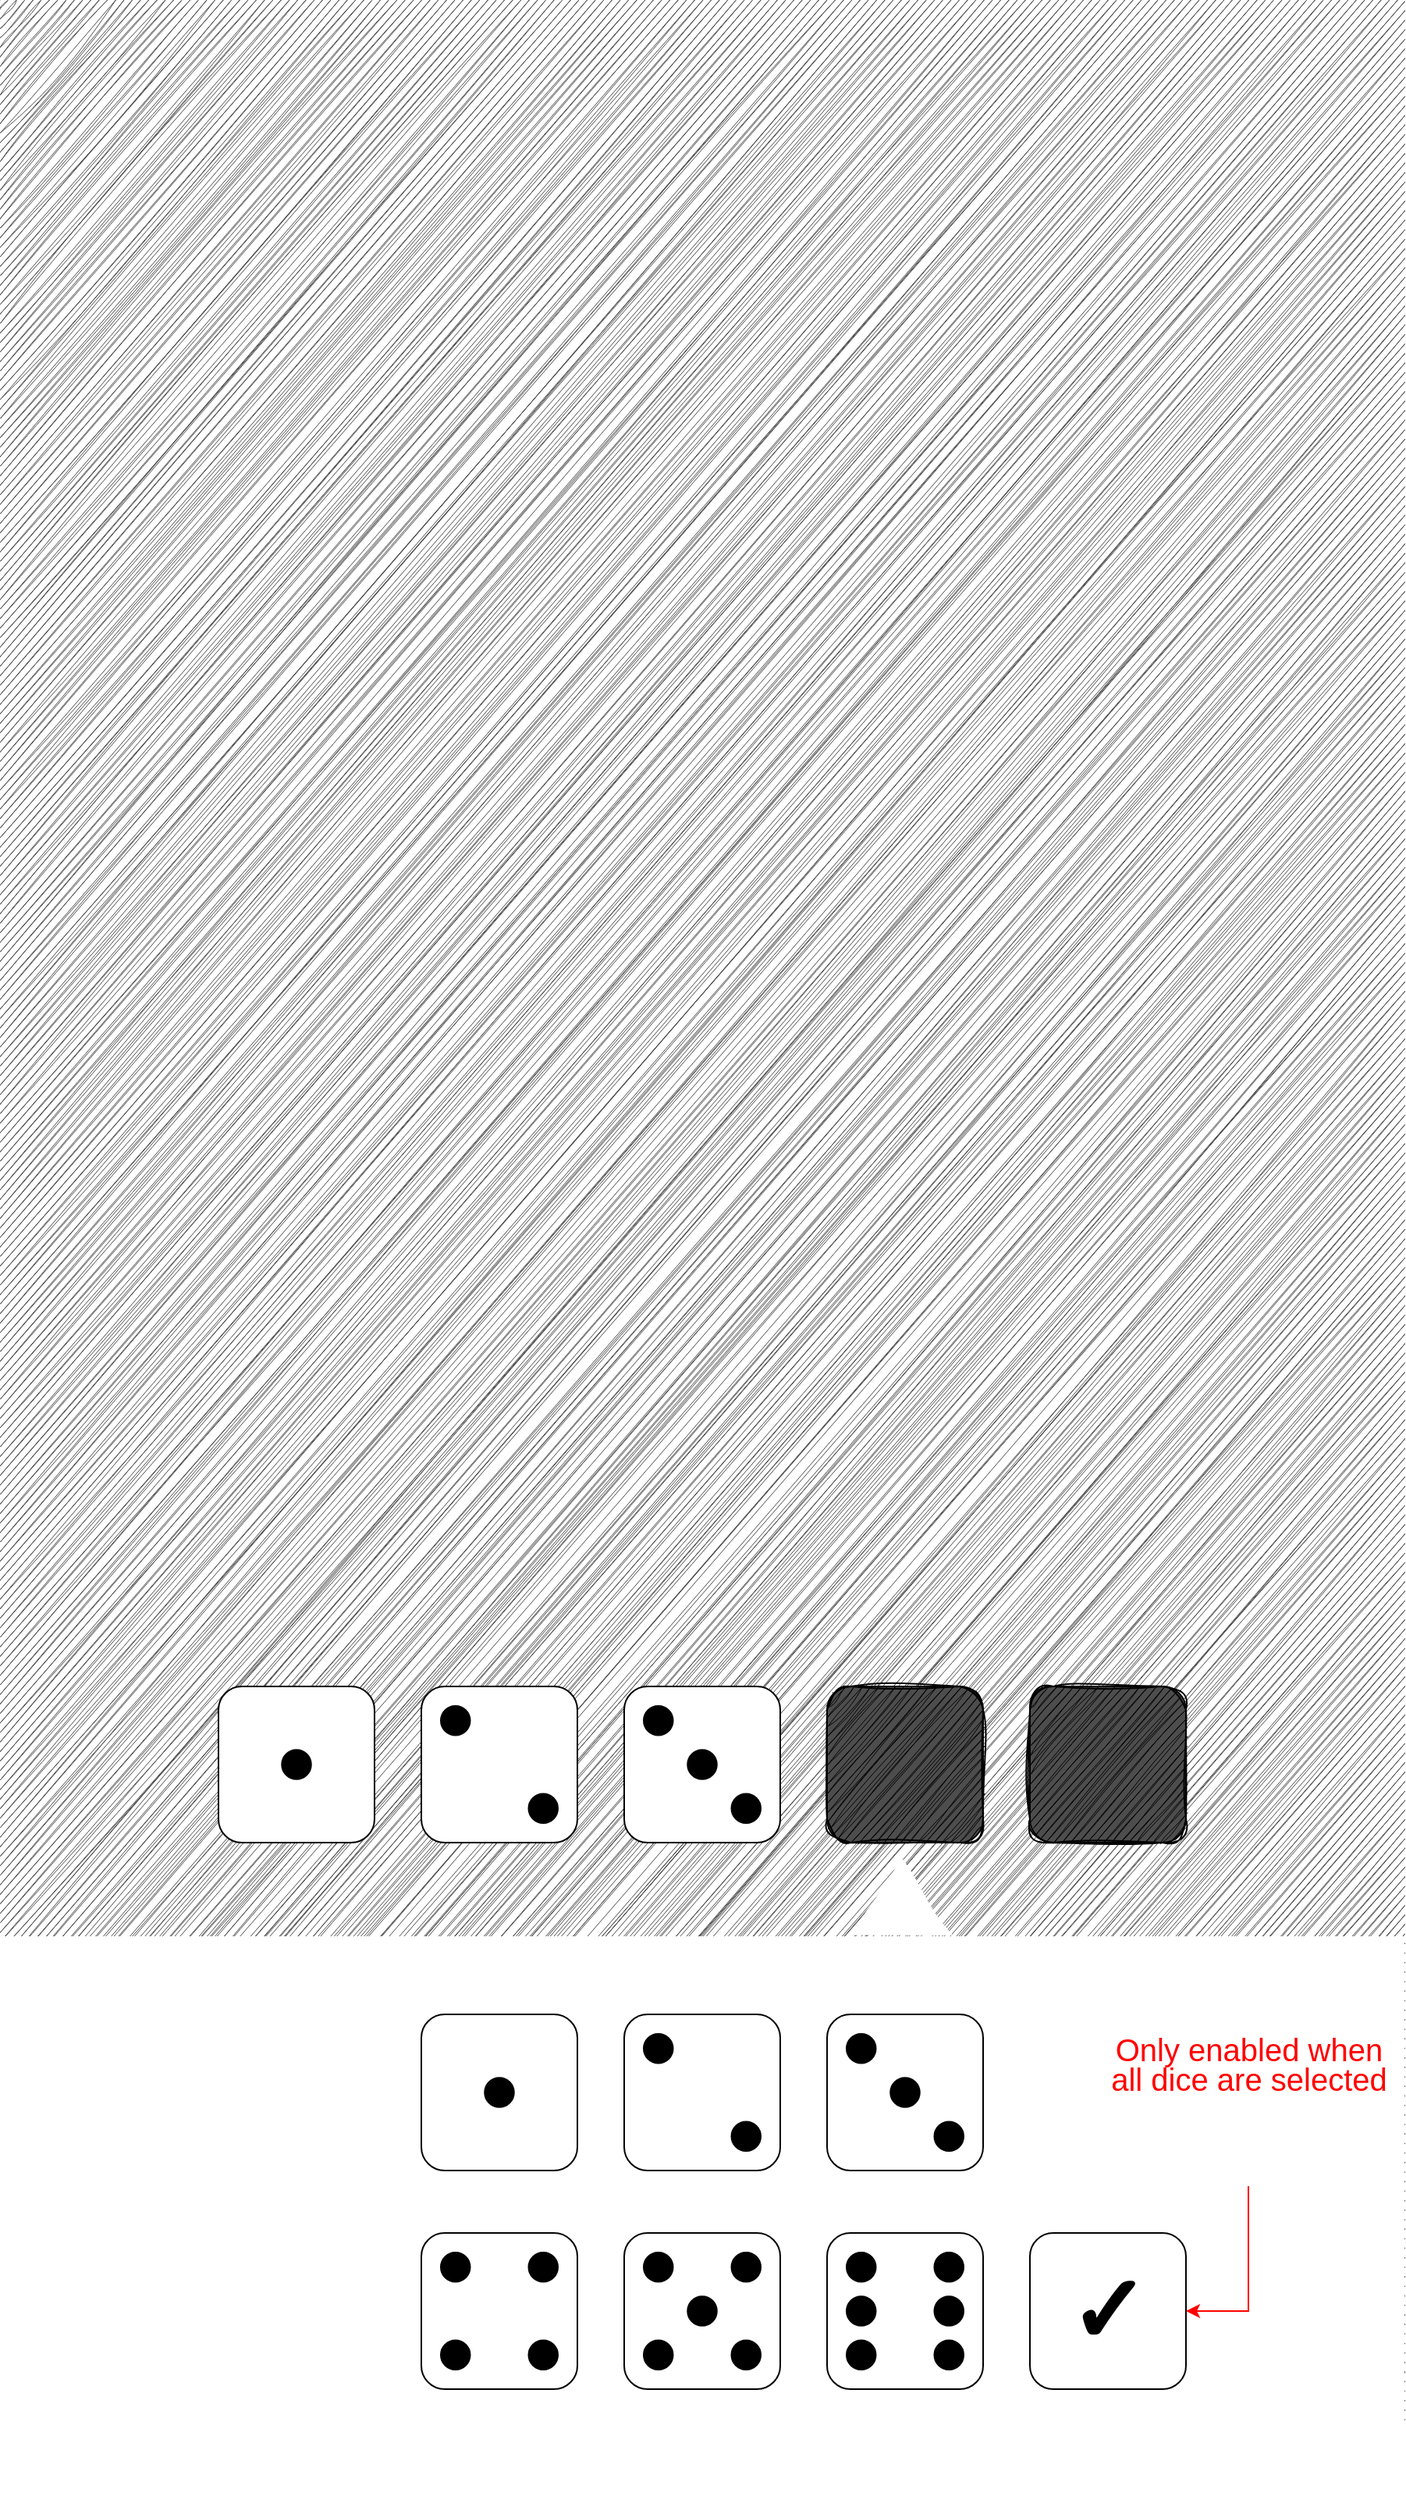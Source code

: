 <mxfile version="20.8.5" type="device"><diagram id="J_qTrXlW1Edwvs-1J7dq" name="Page-1"><mxGraphModel dx="3520" dy="1860" grid="1" gridSize="10" guides="1" tooltips="1" connect="1" arrows="1" fold="1" page="1" pageScale="1" pageWidth="900" pageHeight="1600" math="0" shadow="0"><root><mxCell id="0"/><mxCell id="1" parent="0"/><mxCell id="ET2W-NSCoOmSYyWTSU88-116" value="" style="whiteSpace=wrap;html=1;fontSize=60;fontColor=#006600;strokeColor=none;sketch=1;curveFitting=1;jiggle=2;fillColor=#4D4D4D;" vertex="1" parent="1"><mxGeometry width="900" height="1550" as="geometry"/></mxCell><mxCell id="ET2W-NSCoOmSYyWTSU88-115" value="" style="whiteSpace=wrap;html=1;fontSize=60;fontColor=#006600;strokeColor=none;" vertex="1" parent="1"><mxGeometry y="1240" width="900" height="360" as="geometry"/></mxCell><mxCell id="ET2W-NSCoOmSYyWTSU88-30" value="" style="group" vertex="1" connectable="0" parent="1"><mxGeometry x="140" y="1080" width="620" height="100" as="geometry"/></mxCell><mxCell id="ET2W-NSCoOmSYyWTSU88-3" value="" style="rounded=1;whiteSpace=wrap;html=1;container=0;" vertex="1" parent="ET2W-NSCoOmSYyWTSU88-30"><mxGeometry width="100" height="100" as="geometry"/></mxCell><mxCell id="ET2W-NSCoOmSYyWTSU88-5" value="" style="ellipse;whiteSpace=wrap;html=1;fillColor=#000000;container=0;" vertex="1" parent="ET2W-NSCoOmSYyWTSU88-30"><mxGeometry x="40.625" y="40.625" width="18.75" height="18.75" as="geometry"/></mxCell><mxCell id="ET2W-NSCoOmSYyWTSU88-7" value="" style="rounded=1;whiteSpace=wrap;html=1;container=0;" vertex="1" parent="ET2W-NSCoOmSYyWTSU88-30"><mxGeometry x="130" width="100" height="100" as="geometry"/></mxCell><mxCell id="ET2W-NSCoOmSYyWTSU88-8" value="" style="ellipse;whiteSpace=wrap;html=1;fillColor=#000000;container=0;" vertex="1" parent="ET2W-NSCoOmSYyWTSU88-30"><mxGeometry x="142.5" y="12.5" width="18.75" height="18.75" as="geometry"/></mxCell><mxCell id="ET2W-NSCoOmSYyWTSU88-9" value="" style="ellipse;whiteSpace=wrap;html=1;fillColor=#000000;container=0;" vertex="1" parent="ET2W-NSCoOmSYyWTSU88-30"><mxGeometry x="198.75" y="68.75" width="18.75" height="18.75" as="geometry"/></mxCell><mxCell id="ET2W-NSCoOmSYyWTSU88-10" value="" style="group;container=0;" vertex="1" connectable="0" parent="ET2W-NSCoOmSYyWTSU88-30"><mxGeometry x="142.5" y="12.5" width="75" height="75" as="geometry"/></mxCell><mxCell id="ET2W-NSCoOmSYyWTSU88-12" value="" style="rounded=1;whiteSpace=wrap;html=1;container=0;" vertex="1" parent="ET2W-NSCoOmSYyWTSU88-30"><mxGeometry x="260" width="100" height="100" as="geometry"/></mxCell><mxCell id="ET2W-NSCoOmSYyWTSU88-13" value="" style="ellipse;whiteSpace=wrap;html=1;fillColor=#000000;container=0;" vertex="1" parent="ET2W-NSCoOmSYyWTSU88-30"><mxGeometry x="272.5" y="12.5" width="18.75" height="18.75" as="geometry"/></mxCell><mxCell id="ET2W-NSCoOmSYyWTSU88-14" value="" style="ellipse;whiteSpace=wrap;html=1;fillColor=#000000;container=0;" vertex="1" parent="ET2W-NSCoOmSYyWTSU88-30"><mxGeometry x="328.75" y="68.75" width="18.75" height="18.75" as="geometry"/></mxCell><mxCell id="ET2W-NSCoOmSYyWTSU88-16" value="" style="ellipse;whiteSpace=wrap;html=1;fillColor=#000000;container=0;" vertex="1" parent="ET2W-NSCoOmSYyWTSU88-30"><mxGeometry x="300.625" y="40.625" width="18.75" height="18.75" as="geometry"/></mxCell><mxCell id="ET2W-NSCoOmSYyWTSU88-120" value="" style="rounded=1;whiteSpace=wrap;html=1;container=0;fillColor=#4D4D4D;" vertex="1" parent="ET2W-NSCoOmSYyWTSU88-30"><mxGeometry x="390" width="100" height="100" as="geometry"/></mxCell><mxCell id="ET2W-NSCoOmSYyWTSU88-18" value="" style="rounded=1;whiteSpace=wrap;html=1;container=0;fillColor=#000000;sketch=1;curveFitting=1;jiggle=2;" vertex="1" parent="ET2W-NSCoOmSYyWTSU88-30"><mxGeometry x="390" width="100" height="100" as="geometry"/></mxCell><mxCell id="ET2W-NSCoOmSYyWTSU88-121" value="" style="rounded=1;whiteSpace=wrap;html=1;container=0;fillColor=#4D4D4D;" vertex="1" parent="ET2W-NSCoOmSYyWTSU88-30"><mxGeometry x="520" width="100" height="100" as="geometry"/></mxCell><mxCell id="ET2W-NSCoOmSYyWTSU88-24" value="" style="rounded=1;whiteSpace=wrap;html=1;container=0;sketch=1;curveFitting=1;jiggle=2;fillColor=#000000;" vertex="1" parent="ET2W-NSCoOmSYyWTSU88-30"><mxGeometry x="520" width="100" height="100" as="geometry"/></mxCell><mxCell id="ET2W-NSCoOmSYyWTSU88-112" value="" style="group" vertex="1" connectable="0" parent="1"><mxGeometry x="270" y="1290" width="360" height="240" as="geometry"/></mxCell><mxCell id="ET2W-NSCoOmSYyWTSU88-79" value="" style="rounded=1;whiteSpace=wrap;html=1;container=0;" vertex="1" parent="ET2W-NSCoOmSYyWTSU88-112"><mxGeometry width="100" height="100" as="geometry"/></mxCell><mxCell id="ET2W-NSCoOmSYyWTSU88-80" value="" style="ellipse;whiteSpace=wrap;html=1;fillColor=#000000;container=0;" vertex="1" parent="ET2W-NSCoOmSYyWTSU88-112"><mxGeometry x="40.625" y="40.625" width="18.75" height="18.75" as="geometry"/></mxCell><mxCell id="ET2W-NSCoOmSYyWTSU88-81" value="" style="rounded=1;whiteSpace=wrap;html=1;container=0;" vertex="1" parent="ET2W-NSCoOmSYyWTSU88-112"><mxGeometry x="130" width="100" height="100" as="geometry"/></mxCell><mxCell id="ET2W-NSCoOmSYyWTSU88-82" value="" style="ellipse;whiteSpace=wrap;html=1;fillColor=#000000;container=0;" vertex="1" parent="ET2W-NSCoOmSYyWTSU88-112"><mxGeometry x="142.5" y="12.5" width="18.75" height="18.75" as="geometry"/></mxCell><mxCell id="ET2W-NSCoOmSYyWTSU88-83" value="" style="ellipse;whiteSpace=wrap;html=1;fillColor=#000000;container=0;" vertex="1" parent="ET2W-NSCoOmSYyWTSU88-112"><mxGeometry x="198.75" y="68.75" width="18.75" height="18.75" as="geometry"/></mxCell><mxCell id="ET2W-NSCoOmSYyWTSU88-84" value="" style="group;container=0;" vertex="1" connectable="0" parent="ET2W-NSCoOmSYyWTSU88-112"><mxGeometry x="142.5" y="12.5" width="75" height="75" as="geometry"/></mxCell><mxCell id="ET2W-NSCoOmSYyWTSU88-85" value="" style="rounded=1;whiteSpace=wrap;html=1;container=0;" vertex="1" parent="ET2W-NSCoOmSYyWTSU88-112"><mxGeometry x="260" width="100" height="100" as="geometry"/></mxCell><mxCell id="ET2W-NSCoOmSYyWTSU88-86" value="" style="ellipse;whiteSpace=wrap;html=1;fillColor=#000000;container=0;" vertex="1" parent="ET2W-NSCoOmSYyWTSU88-112"><mxGeometry x="272.5" y="12.5" width="18.75" height="18.75" as="geometry"/></mxCell><mxCell id="ET2W-NSCoOmSYyWTSU88-87" value="" style="ellipse;whiteSpace=wrap;html=1;fillColor=#000000;container=0;" vertex="1" parent="ET2W-NSCoOmSYyWTSU88-112"><mxGeometry x="328.75" y="68.75" width="18.75" height="18.75" as="geometry"/></mxCell><mxCell id="ET2W-NSCoOmSYyWTSU88-88" value="" style="ellipse;whiteSpace=wrap;html=1;fillColor=#000000;container=0;" vertex="1" parent="ET2W-NSCoOmSYyWTSU88-112"><mxGeometry x="300.625" y="40.625" width="18.75" height="18.75" as="geometry"/></mxCell><mxCell id="ET2W-NSCoOmSYyWTSU88-89" value="" style="rounded=1;whiteSpace=wrap;html=1;container=0;" vertex="1" parent="ET2W-NSCoOmSYyWTSU88-112"><mxGeometry y="140" width="100" height="100" as="geometry"/></mxCell><mxCell id="ET2W-NSCoOmSYyWTSU88-90" value="" style="ellipse;whiteSpace=wrap;html=1;fillColor=#000000;container=0;" vertex="1" parent="ET2W-NSCoOmSYyWTSU88-112"><mxGeometry x="12.5" y="152.5" width="18.75" height="18.75" as="geometry"/></mxCell><mxCell id="ET2W-NSCoOmSYyWTSU88-91" value="" style="ellipse;whiteSpace=wrap;html=1;fillColor=#000000;container=0;" vertex="1" parent="ET2W-NSCoOmSYyWTSU88-112"><mxGeometry x="68.75" y="208.75" width="18.75" height="18.75" as="geometry"/></mxCell><mxCell id="ET2W-NSCoOmSYyWTSU88-92" value="" style="ellipse;whiteSpace=wrap;html=1;fillColor=#000000;container=0;" vertex="1" parent="ET2W-NSCoOmSYyWTSU88-112"><mxGeometry x="68.75" y="152.5" width="18.75" height="18.75" as="geometry"/></mxCell><mxCell id="ET2W-NSCoOmSYyWTSU88-93" value="" style="ellipse;whiteSpace=wrap;html=1;fillColor=#000000;container=0;" vertex="1" parent="ET2W-NSCoOmSYyWTSU88-112"><mxGeometry x="12.5" y="208.75" width="18.75" height="18.75" as="geometry"/></mxCell><mxCell id="ET2W-NSCoOmSYyWTSU88-94" value="" style="rounded=1;whiteSpace=wrap;html=1;container=0;" vertex="1" parent="ET2W-NSCoOmSYyWTSU88-112"><mxGeometry x="130" y="140" width="100" height="100" as="geometry"/></mxCell><mxCell id="ET2W-NSCoOmSYyWTSU88-95" value="" style="ellipse;whiteSpace=wrap;html=1;fillColor=#000000;container=0;" vertex="1" parent="ET2W-NSCoOmSYyWTSU88-112"><mxGeometry x="142.5" y="152.5" width="18.75" height="18.75" as="geometry"/></mxCell><mxCell id="ET2W-NSCoOmSYyWTSU88-96" value="" style="ellipse;whiteSpace=wrap;html=1;fillColor=#000000;container=0;" vertex="1" parent="ET2W-NSCoOmSYyWTSU88-112"><mxGeometry x="198.75" y="208.75" width="18.75" height="18.75" as="geometry"/></mxCell><mxCell id="ET2W-NSCoOmSYyWTSU88-97" value="" style="ellipse;whiteSpace=wrap;html=1;fillColor=#000000;container=0;" vertex="1" parent="ET2W-NSCoOmSYyWTSU88-112"><mxGeometry x="198.75" y="152.5" width="18.75" height="18.75" as="geometry"/></mxCell><mxCell id="ET2W-NSCoOmSYyWTSU88-98" value="" style="ellipse;whiteSpace=wrap;html=1;fillColor=#000000;container=0;" vertex="1" parent="ET2W-NSCoOmSYyWTSU88-112"><mxGeometry x="142.5" y="208.75" width="18.75" height="18.75" as="geometry"/></mxCell><mxCell id="ET2W-NSCoOmSYyWTSU88-99" value="" style="rounded=1;whiteSpace=wrap;html=1;container=0;" vertex="1" parent="ET2W-NSCoOmSYyWTSU88-112"><mxGeometry x="260" y="140" width="100" height="100" as="geometry"/></mxCell><mxCell id="ET2W-NSCoOmSYyWTSU88-100" value="" style="ellipse;whiteSpace=wrap;html=1;fillColor=#000000;container=0;" vertex="1" parent="ET2W-NSCoOmSYyWTSU88-112"><mxGeometry x="272.5" y="152.5" width="18.75" height="18.75" as="geometry"/></mxCell><mxCell id="ET2W-NSCoOmSYyWTSU88-101" value="" style="ellipse;whiteSpace=wrap;html=1;fillColor=#000000;container=0;" vertex="1" parent="ET2W-NSCoOmSYyWTSU88-112"><mxGeometry x="328.75" y="208.75" width="18.75" height="18.75" as="geometry"/></mxCell><mxCell id="ET2W-NSCoOmSYyWTSU88-102" value="" style="ellipse;whiteSpace=wrap;html=1;fillColor=#000000;container=0;" vertex="1" parent="ET2W-NSCoOmSYyWTSU88-112"><mxGeometry x="328.75" y="152.5" width="18.75" height="18.75" as="geometry"/></mxCell><mxCell id="ET2W-NSCoOmSYyWTSU88-103" value="" style="ellipse;whiteSpace=wrap;html=1;fillColor=#000000;container=0;" vertex="1" parent="ET2W-NSCoOmSYyWTSU88-112"><mxGeometry x="272.5" y="208.75" width="18.75" height="18.75" as="geometry"/></mxCell><mxCell id="ET2W-NSCoOmSYyWTSU88-109" value="" style="ellipse;whiteSpace=wrap;html=1;fillColor=#000000;container=0;" vertex="1" parent="ET2W-NSCoOmSYyWTSU88-112"><mxGeometry x="272.5" y="180.63" width="18.75" height="18.75" as="geometry"/></mxCell><mxCell id="ET2W-NSCoOmSYyWTSU88-110" value="" style="ellipse;whiteSpace=wrap;html=1;fillColor=#000000;container=0;" vertex="1" parent="ET2W-NSCoOmSYyWTSU88-112"><mxGeometry x="328.75" y="180.63" width="18.75" height="18.75" as="geometry"/></mxCell><mxCell id="ET2W-NSCoOmSYyWTSU88-111" value="" style="ellipse;whiteSpace=wrap;html=1;fillColor=#000000;container=0;" vertex="1" parent="ET2W-NSCoOmSYyWTSU88-112"><mxGeometry x="170.63" y="180.63" width="18.75" height="18.75" as="geometry"/></mxCell><mxCell id="ET2W-NSCoOmSYyWTSU88-113" value="&lt;font size=&quot;1&quot; style=&quot;&quot;&gt;&lt;b style=&quot;font-size: 60px;&quot;&gt;✓&lt;/b&gt;&lt;/font&gt;" style="rounded=1;whiteSpace=wrap;html=1;container=0;" vertex="1" parent="1"><mxGeometry x="660" y="1430" width="100" height="100" as="geometry"/></mxCell><mxCell id="ET2W-NSCoOmSYyWTSU88-117" value="" style="triangle;whiteSpace=wrap;html=1;sketch=1;fontSize=60;fontColor=#006600;fillColor=#FFFFFF;strokeColor=none;rotation=-90;" vertex="1" parent="1"><mxGeometry x="552.33" y="1181" width="50" height="66.67" as="geometry"/></mxCell><mxCell id="ET2W-NSCoOmSYyWTSU88-119" style="edgeStyle=orthogonalEdgeStyle;rounded=0;orthogonalLoop=1;jettySize=auto;html=1;entryX=1;entryY=0.5;entryDx=0;entryDy=0;fontSize=20;fontColor=#FF0000;strokeColor=#FF0000;" edge="1" parent="1" source="ET2W-NSCoOmSYyWTSU88-118" target="ET2W-NSCoOmSYyWTSU88-113"><mxGeometry relative="1" as="geometry"/></mxCell><mxCell id="ET2W-NSCoOmSYyWTSU88-118" value="&lt;p style=&quot;line-height: 10%;&quot;&gt;&lt;font style=&quot;font-size: 20px;&quot; color=&quot;#ff0000&quot;&gt;Only enabled when &lt;br&gt;all dice are selected&lt;/font&gt;&lt;/p&gt;" style="text;html=1;align=center;verticalAlign=middle;resizable=0;points=[];autosize=1;strokeColor=none;fillColor=none;fontSize=60;fontColor=#006600;" vertex="1" parent="1"><mxGeometry x="700" y="1230" width="200" height="170" as="geometry"/></mxCell></root></mxGraphModel></diagram></mxfile>